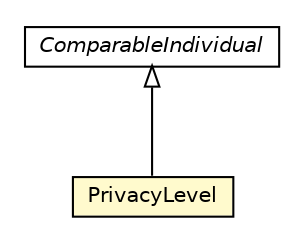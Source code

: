 #!/usr/local/bin/dot
#
# Class diagram 
# Generated by UMLGraph version R5_6-24-gf6e263 (http://www.umlgraph.org/)
#

digraph G {
	edge [fontname="Helvetica",fontsize=10,labelfontname="Helvetica",labelfontsize=10];
	node [fontname="Helvetica",fontsize=10,shape=plaintext];
	nodesep=0.25;
	ranksep=0.5;
	// org.universAAL.middleware.owl.ComparableIndividual
	c6285264 [label=<<table title="org.universAAL.middleware.owl.ComparableIndividual" border="0" cellborder="1" cellspacing="0" cellpadding="2" port="p" href="../../owl/ComparableIndividual.html">
		<tr><td><table border="0" cellspacing="0" cellpadding="1">
<tr><td align="center" balign="center"><font face="Helvetica-Oblique"> ComparableIndividual </font></td></tr>
		</table></td></tr>
		</table>>, URL="../../owl/ComparableIndividual.html", fontname="Helvetica", fontcolor="black", fontsize=10.0];
	// org.universAAL.middleware.ui.owl.PrivacyLevel
	c6285596 [label=<<table title="org.universAAL.middleware.ui.owl.PrivacyLevel" border="0" cellborder="1" cellspacing="0" cellpadding="2" port="p" bgcolor="lemonChiffon" href="./PrivacyLevel.html">
		<tr><td><table border="0" cellspacing="0" cellpadding="1">
<tr><td align="center" balign="center"> PrivacyLevel </td></tr>
		</table></td></tr>
		</table>>, URL="./PrivacyLevel.html", fontname="Helvetica", fontcolor="black", fontsize=10.0];
	//org.universAAL.middleware.ui.owl.PrivacyLevel extends org.universAAL.middleware.owl.ComparableIndividual
	c6285264:p -> c6285596:p [dir=back,arrowtail=empty];
}

